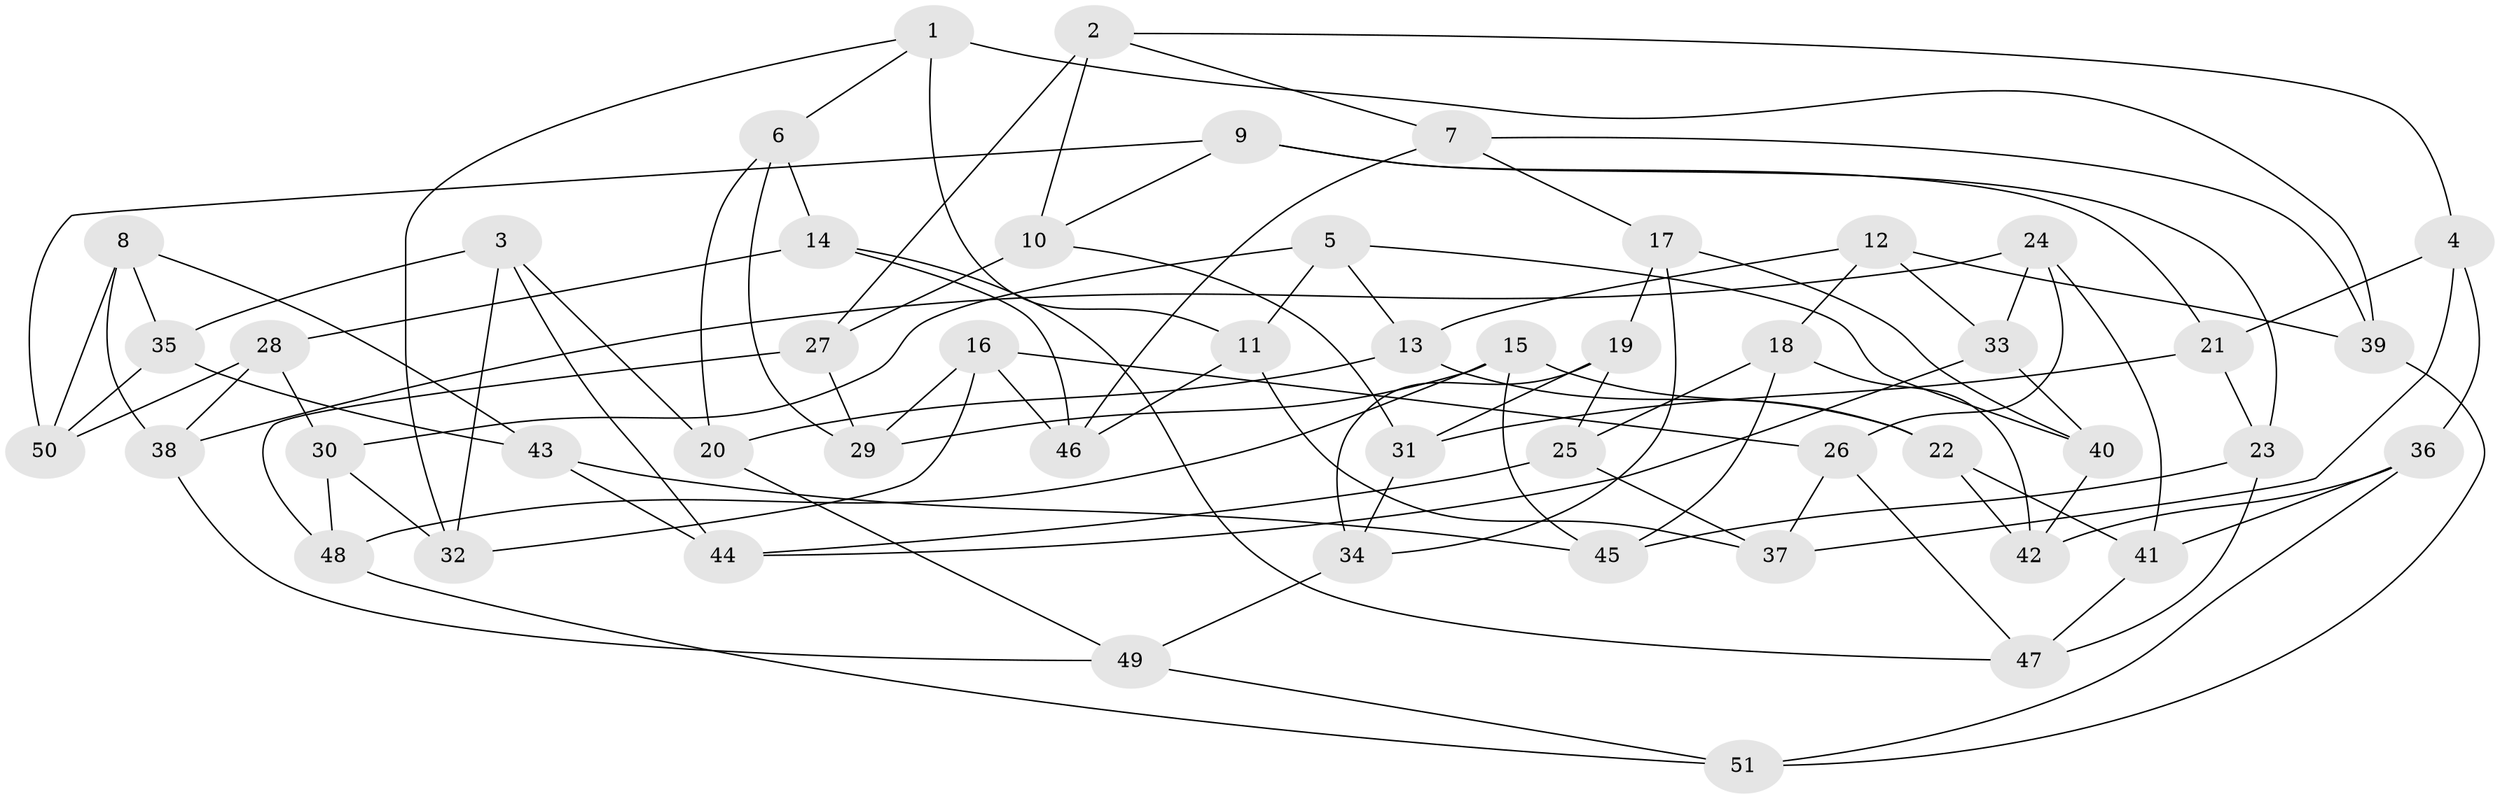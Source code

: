 // coarse degree distribution, {3: 0.26666666666666666, 4: 0.5, 6: 0.13333333333333333, 2: 0.03333333333333333, 8: 0.06666666666666667}
// Generated by graph-tools (version 1.1) at 2025/04/03/04/25 22:04:19]
// undirected, 51 vertices, 102 edges
graph export_dot {
graph [start="1"]
  node [color=gray90,style=filled];
  1;
  2;
  3;
  4;
  5;
  6;
  7;
  8;
  9;
  10;
  11;
  12;
  13;
  14;
  15;
  16;
  17;
  18;
  19;
  20;
  21;
  22;
  23;
  24;
  25;
  26;
  27;
  28;
  29;
  30;
  31;
  32;
  33;
  34;
  35;
  36;
  37;
  38;
  39;
  40;
  41;
  42;
  43;
  44;
  45;
  46;
  47;
  48;
  49;
  50;
  51;
  1 -- 6;
  1 -- 11;
  1 -- 39;
  1 -- 32;
  2 -- 7;
  2 -- 10;
  2 -- 27;
  2 -- 4;
  3 -- 44;
  3 -- 20;
  3 -- 35;
  3 -- 32;
  4 -- 36;
  4 -- 37;
  4 -- 21;
  5 -- 13;
  5 -- 11;
  5 -- 30;
  5 -- 40;
  6 -- 20;
  6 -- 14;
  6 -- 29;
  7 -- 39;
  7 -- 46;
  7 -- 17;
  8 -- 50;
  8 -- 43;
  8 -- 38;
  8 -- 35;
  9 -- 21;
  9 -- 50;
  9 -- 10;
  9 -- 23;
  10 -- 31;
  10 -- 27;
  11 -- 46;
  11 -- 37;
  12 -- 39;
  12 -- 33;
  12 -- 13;
  12 -- 18;
  13 -- 22;
  13 -- 20;
  14 -- 46;
  14 -- 28;
  14 -- 47;
  15 -- 29;
  15 -- 45;
  15 -- 48;
  15 -- 22;
  16 -- 46;
  16 -- 29;
  16 -- 32;
  16 -- 26;
  17 -- 19;
  17 -- 40;
  17 -- 34;
  18 -- 42;
  18 -- 45;
  18 -- 25;
  19 -- 31;
  19 -- 34;
  19 -- 25;
  20 -- 49;
  21 -- 31;
  21 -- 23;
  22 -- 41;
  22 -- 42;
  23 -- 47;
  23 -- 45;
  24 -- 38;
  24 -- 33;
  24 -- 26;
  24 -- 41;
  25 -- 44;
  25 -- 37;
  26 -- 47;
  26 -- 37;
  27 -- 48;
  27 -- 29;
  28 -- 50;
  28 -- 30;
  28 -- 38;
  30 -- 32;
  30 -- 48;
  31 -- 34;
  33 -- 44;
  33 -- 40;
  34 -- 49;
  35 -- 50;
  35 -- 43;
  36 -- 42;
  36 -- 41;
  36 -- 51;
  38 -- 49;
  39 -- 51;
  40 -- 42;
  41 -- 47;
  43 -- 44;
  43 -- 45;
  48 -- 51;
  49 -- 51;
}
